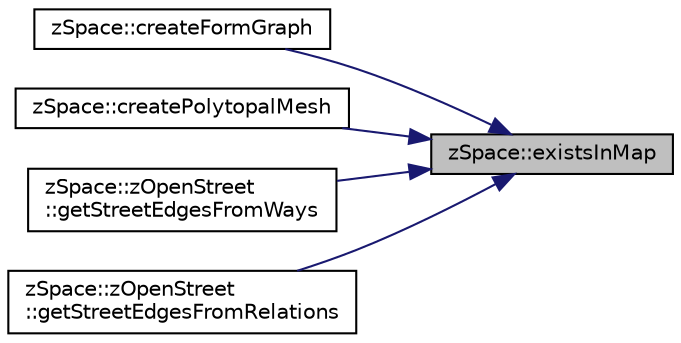 digraph "zSpace::existsInMap"
{
 // LATEX_PDF_SIZE
  edge [fontname="Helvetica",fontsize="10",labelfontname="Helvetica",labelfontsize="10"];
  node [fontname="Helvetica",fontsize="10",shape=record];
  rankdir="RL";
  Node15 [label="zSpace::existsInMap",height=0.2,width=0.4,color="black", fillcolor="grey75", style="filled", fontcolor="black",tooltip="This method checks if the input hashkey exists in the map."];
  Node15 -> Node16 [dir="back",color="midnightblue",fontsize="10",style="solid",fontname="Helvetica"];
  Node16 [label="zSpace::createFormGraph",height=0.2,width=0.4,color="black", fillcolor="white", style="filled",URL="$group__z_polytopal.html#gaf287517e616400c266239e2aa3562b3e",tooltip="This method creates the center line graph based on the input volume meshes."];
  Node15 -> Node17 [dir="back",color="midnightblue",fontsize="10",style="solid",fontname="Helvetica"];
  Node17 [label="zSpace::createPolytopalMesh",height=0.2,width=0.4,color="black", fillcolor="white", style="filled",URL="$group__z_polytopal.html#gaf251bb68cd900abe02f923fa4f54686c",tooltip="This method creates the polytopal mesh based on the input volume mesh and its center line graph."];
  Node15 -> Node18 [dir="back",color="midnightblue",fontsize="10",style="solid",fontname="Helvetica"];
  Node18 [label="zSpace::zOpenStreet\l::getStreetEdgesFromWays",height=0.2,width=0.4,color="black", fillcolor="white", style="filled",URL="$classz_space_1_1z_open_street.html#a4f6233b0aa505d4c167e338950bf5281",tooltip="This method extracts the edges from the street graph based on the input key and value for OSM ways ta..."];
  Node15 -> Node19 [dir="back",color="midnightblue",fontsize="10",style="solid",fontname="Helvetica"];
  Node19 [label="zSpace::zOpenStreet\l::getStreetEdgesFromRelations",height=0.2,width=0.4,color="black", fillcolor="white", style="filled",URL="$classz_space_1_1z_open_street.html#a6258d9864f730d099285f54da6396614",tooltip="This method extracts the edges from the street graph based on the input key and value for OSM relatio..."];
}
